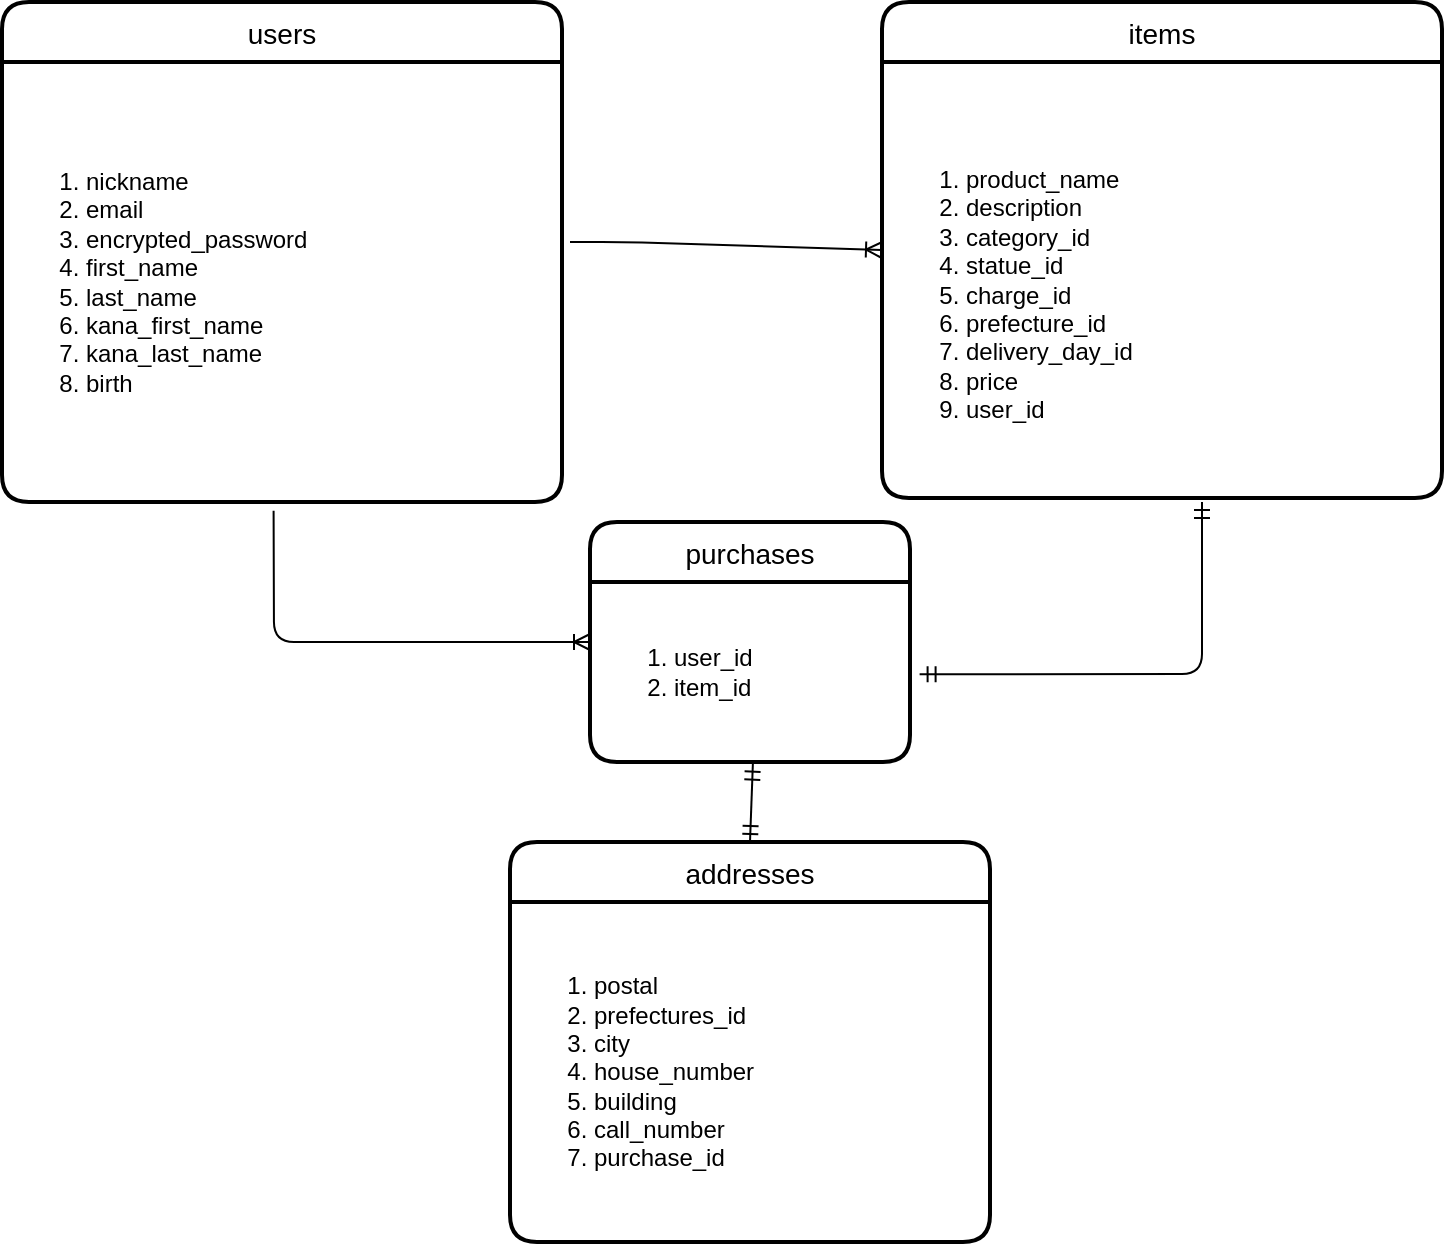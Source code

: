 <mxfile>
    <diagram id="jGReRDsg7Ar-l_shjxGd" name="Page-1">
        <mxGraphModel dx="238" dy="582" grid="1" gridSize="10" guides="1" tooltips="1" connect="1" arrows="1" fold="1" page="1" pageScale="1" pageWidth="827" pageHeight="1169" math="0" shadow="0">
            <root>
                <mxCell id="0"/>
                <mxCell id="1" parent="0"/>
                <mxCell id="2" value="users" style="swimlane;childLayout=stackLayout;horizontal=1;startSize=30;horizontalStack=0;rounded=1;fontSize=14;fontStyle=0;strokeWidth=2;resizeParent=0;resizeLast=1;shadow=0;dashed=0;align=center;" parent="1" vertex="1">
                    <mxGeometry x="40" y="40" width="280" height="250" as="geometry"/>
                </mxCell>
                <mxCell id="10" value="&lt;ol&gt;&lt;li&gt;&lt;span&gt;nickname&lt;/span&gt;&lt;/li&gt;&lt;li&gt;&lt;span&gt;email&lt;/span&gt;&lt;/li&gt;&lt;li&gt;&lt;span&gt;encrypted_password&lt;/span&gt;&lt;/li&gt;&lt;li&gt;&lt;span&gt;first_name&lt;/span&gt;&lt;/li&gt;&lt;li&gt;&lt;span&gt;last_name&lt;/span&gt;&lt;/li&gt;&lt;li&gt;&lt;span&gt;kana_first_name&lt;/span&gt;&lt;/li&gt;&lt;li&gt;&lt;span&gt;kana_last_name&lt;/span&gt;&lt;/li&gt;&lt;li&gt;&lt;span&gt;birth&lt;/span&gt;&lt;/li&gt;&lt;/ol&gt;" style="text;html=1;align=left;verticalAlign=middle;resizable=0;points=[];autosize=1;" parent="2" vertex="1">
                    <mxGeometry y="30" width="280" height="220" as="geometry"/>
                </mxCell>
                <mxCell id="4" value="items" style="swimlane;childLayout=stackLayout;horizontal=1;startSize=30;horizontalStack=0;rounded=1;fontSize=14;fontStyle=0;strokeWidth=2;resizeParent=0;resizeLast=1;shadow=0;dashed=0;align=center;" parent="1" vertex="1">
                    <mxGeometry x="480" y="40" width="280" height="248" as="geometry"/>
                </mxCell>
                <mxCell id="12" value="&lt;div&gt;&lt;br&gt;&lt;/div&gt;&lt;ol&gt;&lt;li&gt;product_name&lt;/li&gt;&lt;li&gt;description&lt;/li&gt;&lt;li&gt;category_id&lt;/li&gt;&lt;li&gt;statue_id&lt;/li&gt;&lt;li&gt;charge_id&lt;/li&gt;&lt;li&gt;prefecture_id&lt;/li&gt;&lt;li&gt;delivery_day_id&lt;/li&gt;&lt;li&gt;price&lt;/li&gt;&lt;li&gt;user_id&lt;/li&gt;&lt;/ol&gt;" style="text;html=1;align=left;verticalAlign=middle;resizable=0;points=[];autosize=1;" parent="4" vertex="1">
                    <mxGeometry y="30" width="280" height="218" as="geometry"/>
                </mxCell>
                <mxCell id="6" value="purchases" style="swimlane;childLayout=stackLayout;horizontal=1;startSize=30;horizontalStack=0;rounded=1;fontSize=14;fontStyle=0;strokeWidth=2;resizeParent=0;resizeLast=1;shadow=0;dashed=0;align=center;" parent="1" vertex="1">
                    <mxGeometry x="334" y="300" width="160" height="120" as="geometry"/>
                </mxCell>
                <mxCell id="13" value="&lt;ol&gt;&lt;li&gt;user_id&lt;/li&gt;&lt;li&gt;item_id&lt;/li&gt;&lt;/ol&gt;" style="text;html=1;align=left;verticalAlign=middle;resizable=0;points=[];autosize=1;" parent="6" vertex="1">
                    <mxGeometry y="30" width="160" height="90" as="geometry"/>
                </mxCell>
                <mxCell id="8" value="addresses" style="swimlane;childLayout=stackLayout;horizontal=1;startSize=30;horizontalStack=0;rounded=1;fontSize=14;fontStyle=0;strokeWidth=2;resizeParent=0;resizeLast=1;shadow=0;dashed=0;align=center;" parent="1" vertex="1">
                    <mxGeometry x="294" y="460" width="240" height="200" as="geometry"/>
                </mxCell>
                <mxCell id="14" value="&lt;ol&gt;&lt;li&gt;postal&lt;/li&gt;&lt;li&gt;prefectures_id&lt;/li&gt;&lt;li&gt;city&lt;/li&gt;&lt;li&gt;house_number&lt;/li&gt;&lt;li&gt;building&lt;/li&gt;&lt;li&gt;call_number&lt;/li&gt;&lt;li&gt;purchase_id&lt;/li&gt;&lt;/ol&gt;" style="text;html=1;align=left;verticalAlign=middle;resizable=0;points=[];autosize=1;" parent="8" vertex="1">
                    <mxGeometry y="30" width="240" height="170" as="geometry"/>
                </mxCell>
                <mxCell id="17" value="" style="fontSize=12;html=1;endArrow=ERoneToMany;entryX=0;entryY=0.5;entryDx=0;entryDy=0;" parent="1" target="4" edge="1">
                    <mxGeometry width="100" height="100" relative="1" as="geometry">
                        <mxPoint x="324" y="160" as="sourcePoint"/>
                        <mxPoint x="450" y="120" as="targetPoint"/>
                        <Array as="points">
                            <mxPoint x="350" y="160"/>
                        </Array>
                    </mxGeometry>
                </mxCell>
                <mxCell id="18" value="" style="fontSize=12;html=1;endArrow=ERoneToMany;entryX=0;entryY=0.5;entryDx=0;entryDy=0;exitX=0.485;exitY=1.02;exitDx=0;exitDy=0;exitPerimeter=0;" parent="1" source="10" target="6" edge="1">
                    <mxGeometry width="100" height="100" relative="1" as="geometry">
                        <mxPoint x="200" y="450" as="sourcePoint"/>
                        <mxPoint x="300" y="350" as="targetPoint"/>
                        <Array as="points">
                            <mxPoint x="176" y="360"/>
                        </Array>
                    </mxGeometry>
                </mxCell>
                <mxCell id="19" value="" style="fontSize=12;html=1;endArrow=ERmandOne;startArrow=ERmandOne;exitX=1.03;exitY=0.513;exitDx=0;exitDy=0;exitPerimeter=0;" parent="1" source="13" edge="1">
                    <mxGeometry width="100" height="100" relative="1" as="geometry">
                        <mxPoint x="500" y="530" as="sourcePoint"/>
                        <mxPoint x="640" y="290" as="targetPoint"/>
                        <Array as="points">
                            <mxPoint x="640" y="376"/>
                        </Array>
                    </mxGeometry>
                </mxCell>
                <mxCell id="20" value="" style="fontSize=12;html=1;endArrow=ERmandOne;startArrow=ERmandOne;entryX=0.509;entryY=1.009;entryDx=0;entryDy=0;entryPerimeter=0;exitX=0.5;exitY=0;exitDx=0;exitDy=0;" parent="1" source="8" target="13" edge="1">
                    <mxGeometry width="100" height="100" relative="1" as="geometry">
                        <mxPoint x="180" y="570" as="sourcePoint"/>
                        <mxPoint x="280" y="470" as="targetPoint"/>
                    </mxGeometry>
                </mxCell>
            </root>
        </mxGraphModel>
    </diagram>
</mxfile>